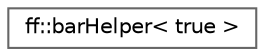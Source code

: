 digraph "类继承关系图"
{
 // LATEX_PDF_SIZE
  bgcolor="transparent";
  edge [fontname=Helvetica,fontsize=10,labelfontname=Helvetica,labelfontsize=10];
  node [fontname=Helvetica,fontsize=10,shape=box,height=0.2,width=0.4];
  rankdir="LR";
  Node0 [id="Node000000",label="ff::barHelper\< true \>",height=0.2,width=0.4,color="grey40", fillcolor="white", style="filled",URL="$structff_1_1bar_helper_3_01true_01_4.html",tooltip=" "];
}
